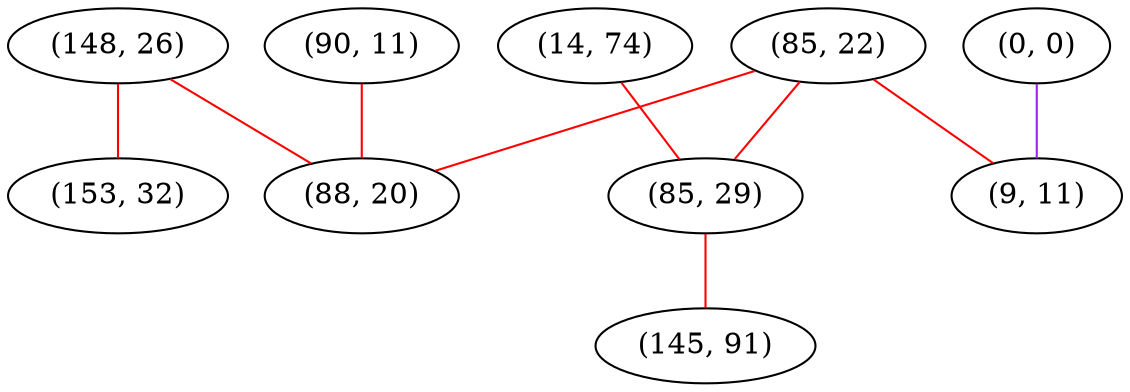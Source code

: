 graph "" {
"(148, 26)";
"(14, 74)";
"(85, 22)";
"(85, 29)";
"(0, 0)";
"(153, 32)";
"(9, 11)";
"(90, 11)";
"(145, 91)";
"(88, 20)";
"(148, 26)" -- "(153, 32)"  [color=red, key=0, weight=1];
"(148, 26)" -- "(88, 20)"  [color=red, key=0, weight=1];
"(14, 74)" -- "(85, 29)"  [color=red, key=0, weight=1];
"(85, 22)" -- "(9, 11)"  [color=red, key=0, weight=1];
"(85, 22)" -- "(85, 29)"  [color=red, key=0, weight=1];
"(85, 22)" -- "(88, 20)"  [color=red, key=0, weight=1];
"(85, 29)" -- "(145, 91)"  [color=red, key=0, weight=1];
"(0, 0)" -- "(9, 11)"  [color=purple, key=0, weight=4];
"(90, 11)" -- "(88, 20)"  [color=red, key=0, weight=1];
}
